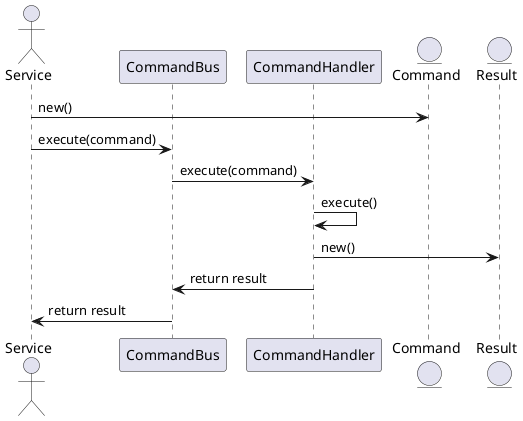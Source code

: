 @startuml
actor Service

participant "Service" as Service
participant "CommandBus" as CommandBus
participant "CommandHandler" as CommandHandler
entity "Command" as Command
entity "Result" as Result
Service -> Command : new()
Service -> CommandBus : execute(command)
CommandBus -> CommandHandler : execute(command)

CommandHandler -> CommandHandler : execute()
CommandHandler -> Result : new()
CommandHandler -> CommandBus : return result
CommandBus -> Service : return result

@enduml